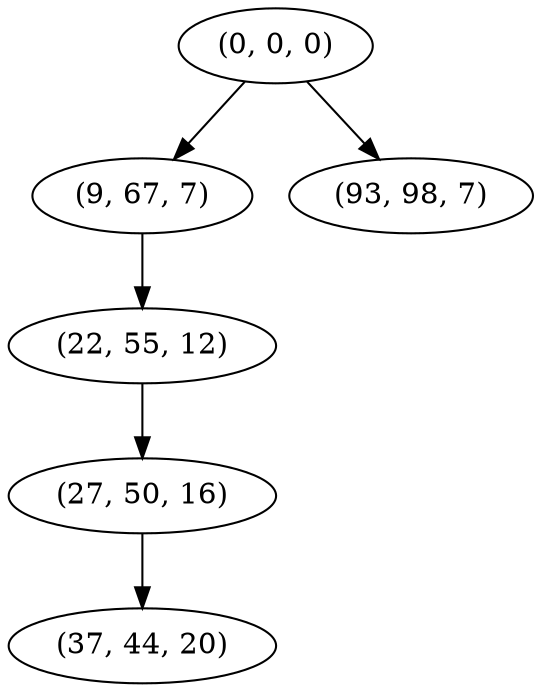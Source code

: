 digraph tree {
    "(0, 0, 0)";
    "(9, 67, 7)";
    "(22, 55, 12)";
    "(27, 50, 16)";
    "(37, 44, 20)";
    "(93, 98, 7)";
    "(0, 0, 0)" -> "(9, 67, 7)";
    "(0, 0, 0)" -> "(93, 98, 7)";
    "(9, 67, 7)" -> "(22, 55, 12)";
    "(22, 55, 12)" -> "(27, 50, 16)";
    "(27, 50, 16)" -> "(37, 44, 20)";
}
